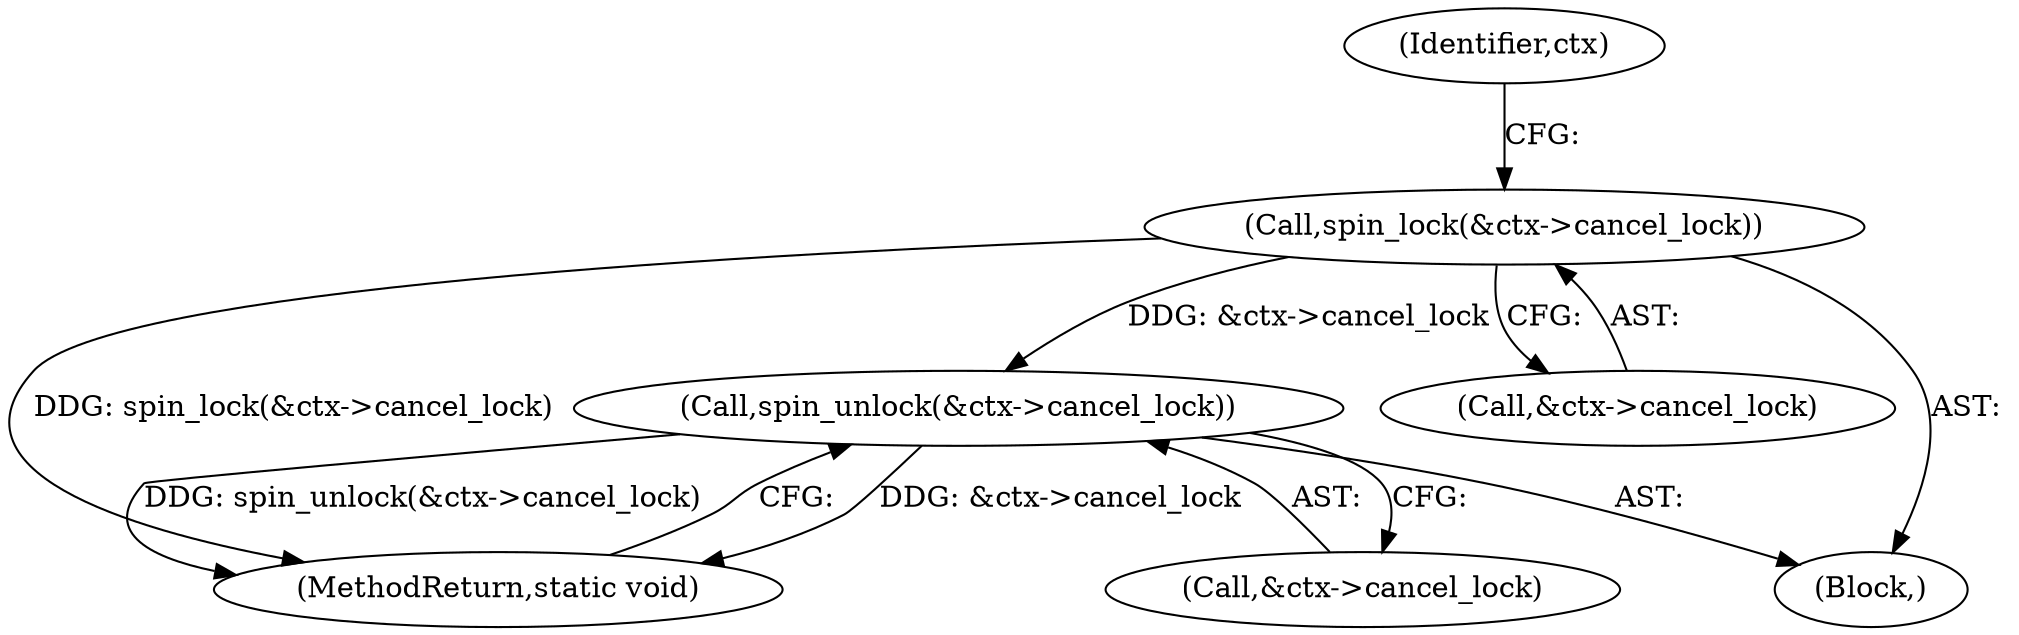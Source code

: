 digraph "0_linux_1e38da300e1e395a15048b0af1e5305bd91402f6_1@pointer" {
"1000104" [label="(Call,spin_lock(&ctx->cancel_lock))"];
"1000158" [label="(Call,spin_unlock(&ctx->cancel_lock))"];
"1000104" [label="(Call,spin_lock(&ctx->cancel_lock))"];
"1000103" [label="(Block,)"];
"1000105" [label="(Call,&ctx->cancel_lock)"];
"1000158" [label="(Call,spin_unlock(&ctx->cancel_lock))"];
"1000114" [label="(Identifier,ctx)"];
"1000159" [label="(Call,&ctx->cancel_lock)"];
"1000163" [label="(MethodReturn,static void)"];
"1000104" -> "1000103"  [label="AST: "];
"1000104" -> "1000105"  [label="CFG: "];
"1000105" -> "1000104"  [label="AST: "];
"1000114" -> "1000104"  [label="CFG: "];
"1000104" -> "1000163"  [label="DDG: spin_lock(&ctx->cancel_lock)"];
"1000104" -> "1000158"  [label="DDG: &ctx->cancel_lock"];
"1000158" -> "1000103"  [label="AST: "];
"1000158" -> "1000159"  [label="CFG: "];
"1000159" -> "1000158"  [label="AST: "];
"1000163" -> "1000158"  [label="CFG: "];
"1000158" -> "1000163"  [label="DDG: &ctx->cancel_lock"];
"1000158" -> "1000163"  [label="DDG: spin_unlock(&ctx->cancel_lock)"];
}

